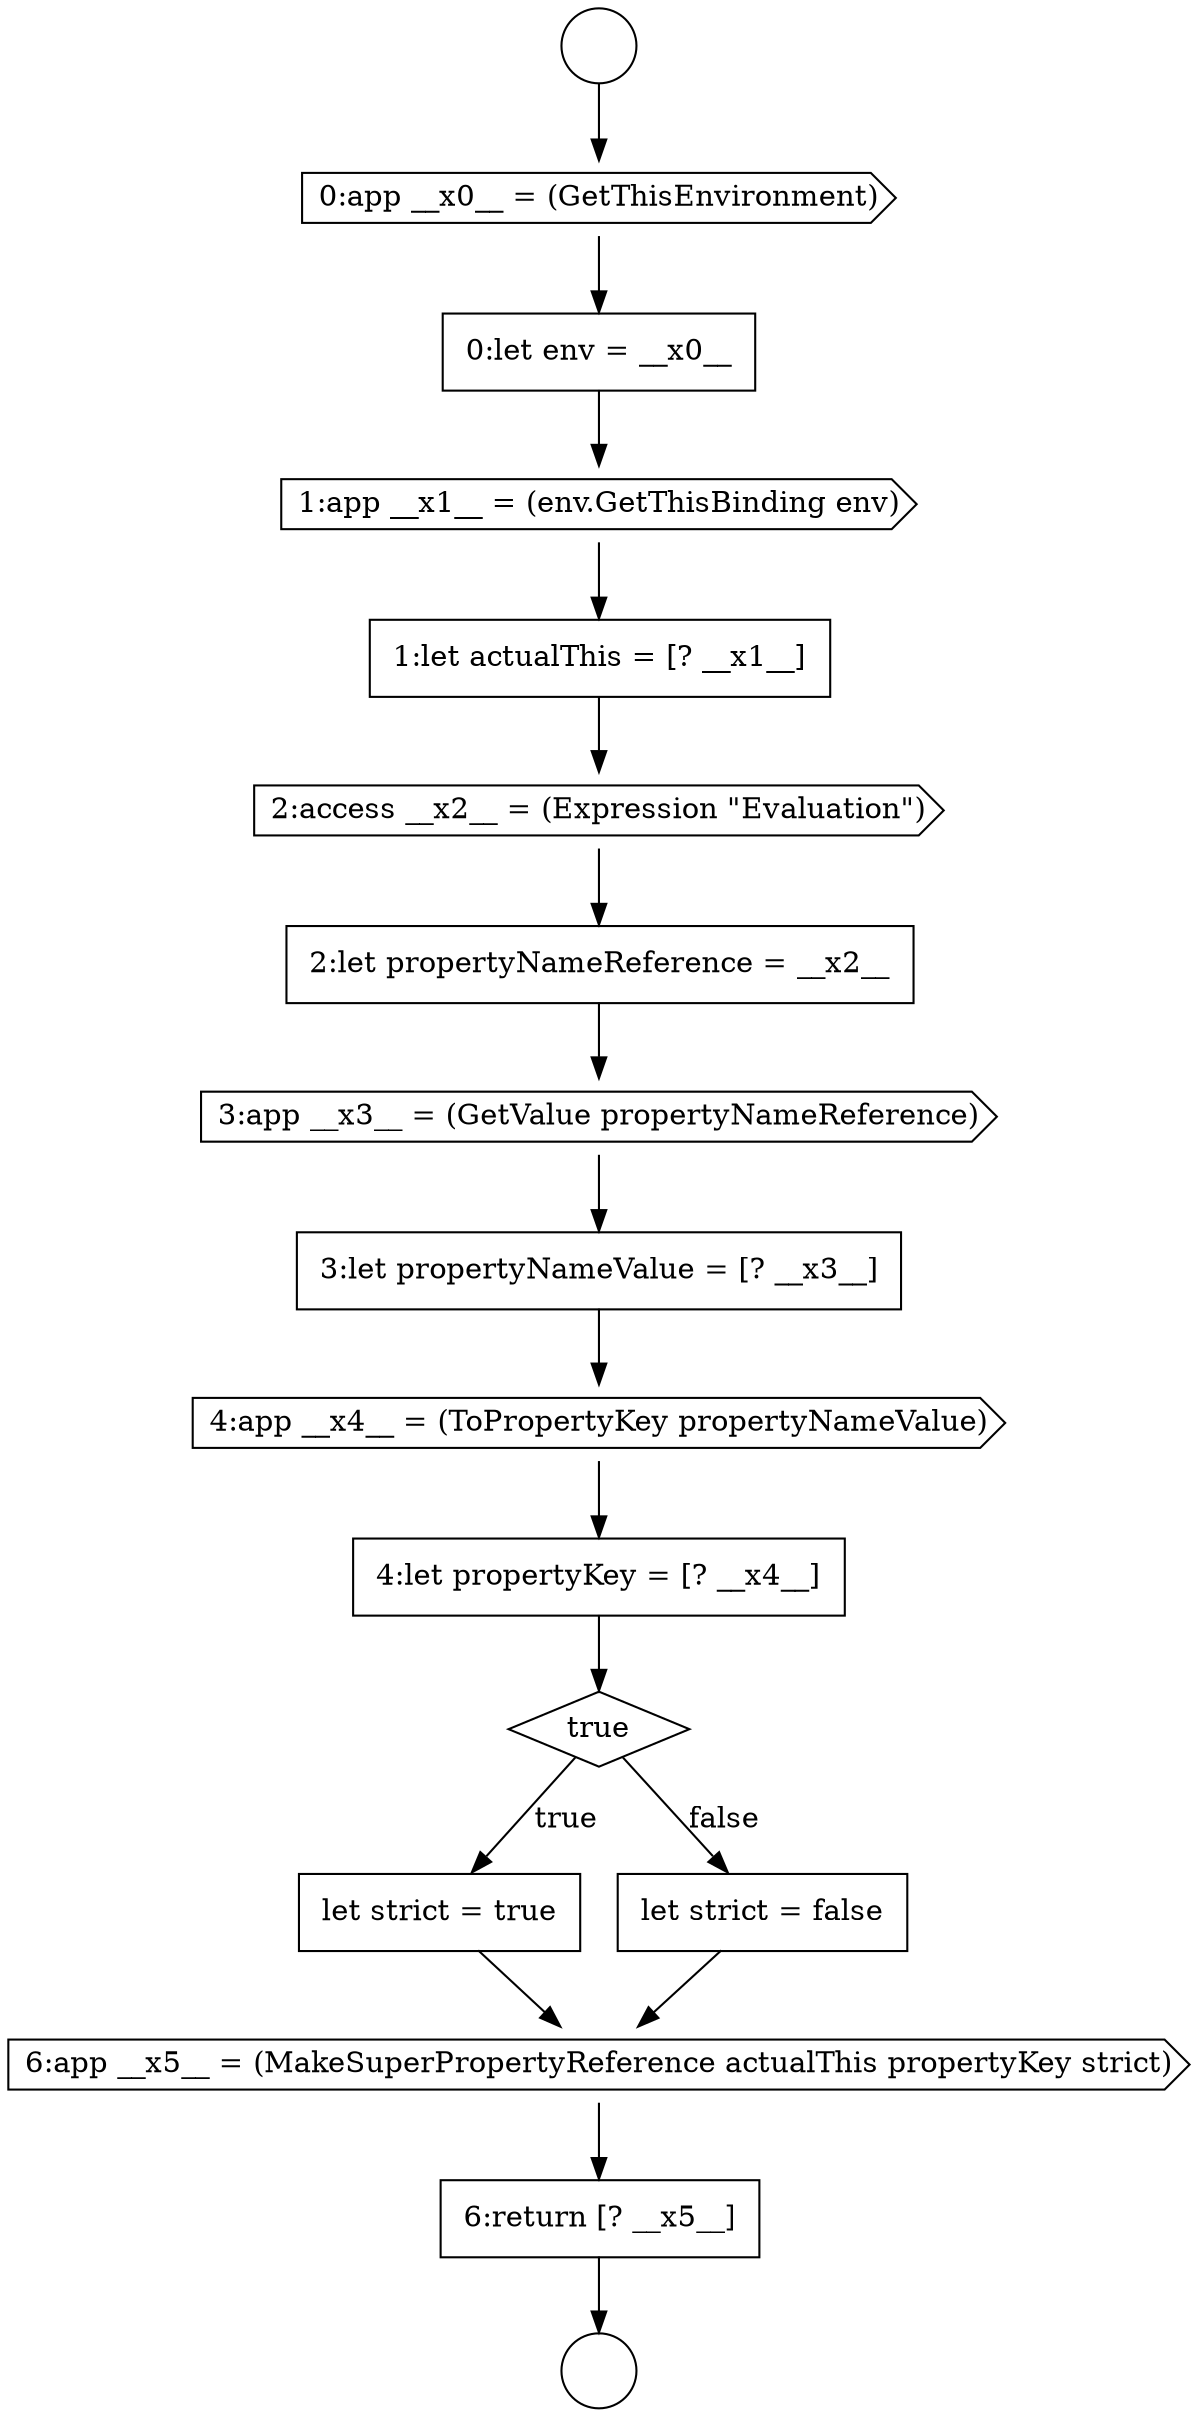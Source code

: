 digraph {
  node4682 [shape=none, margin=0, label=<<font color="black">
    <table border="0" cellborder="1" cellspacing="0" cellpadding="10">
      <tr><td align="left">0:let env = __x0__</td></tr>
    </table>
  </font>> color="black" fillcolor="white" style=filled]
  node4679 [shape=circle label=" " color="black" fillcolor="white" style=filled]
  node4692 [shape=none, margin=0, label=<<font color="black">
    <table border="0" cellborder="1" cellspacing="0" cellpadding="10">
      <tr><td align="left">let strict = true</td></tr>
    </table>
  </font>> color="black" fillcolor="white" style=filled]
  node4686 [shape=none, margin=0, label=<<font color="black">
    <table border="0" cellborder="1" cellspacing="0" cellpadding="10">
      <tr><td align="left">2:let propertyNameReference = __x2__</td></tr>
    </table>
  </font>> color="black" fillcolor="white" style=filled]
  node4680 [shape=circle label=" " color="black" fillcolor="white" style=filled]
  node4693 [shape=none, margin=0, label=<<font color="black">
    <table border="0" cellborder="1" cellspacing="0" cellpadding="10">
      <tr><td align="left">let strict = false</td></tr>
    </table>
  </font>> color="black" fillcolor="white" style=filled]
  node4689 [shape=cds, label=<<font color="black">4:app __x4__ = (ToPropertyKey propertyNameValue)</font>> color="black" fillcolor="white" style=filled]
  node4685 [shape=cds, label=<<font color="black">2:access __x2__ = (Expression &quot;Evaluation&quot;)</font>> color="black" fillcolor="white" style=filled]
  node4695 [shape=none, margin=0, label=<<font color="black">
    <table border="0" cellborder="1" cellspacing="0" cellpadding="10">
      <tr><td align="left">6:return [? __x5__]</td></tr>
    </table>
  </font>> color="black" fillcolor="white" style=filled]
  node4687 [shape=cds, label=<<font color="black">3:app __x3__ = (GetValue propertyNameReference)</font>> color="black" fillcolor="white" style=filled]
  node4691 [shape=diamond, label=<<font color="black">true</font>> color="black" fillcolor="white" style=filled]
  node4694 [shape=cds, label=<<font color="black">6:app __x5__ = (MakeSuperPropertyReference actualThis propertyKey strict)</font>> color="black" fillcolor="white" style=filled]
  node4684 [shape=none, margin=0, label=<<font color="black">
    <table border="0" cellborder="1" cellspacing="0" cellpadding="10">
      <tr><td align="left">1:let actualThis = [? __x1__]</td></tr>
    </table>
  </font>> color="black" fillcolor="white" style=filled]
  node4690 [shape=none, margin=0, label=<<font color="black">
    <table border="0" cellborder="1" cellspacing="0" cellpadding="10">
      <tr><td align="left">4:let propertyKey = [? __x4__]</td></tr>
    </table>
  </font>> color="black" fillcolor="white" style=filled]
  node4688 [shape=none, margin=0, label=<<font color="black">
    <table border="0" cellborder="1" cellspacing="0" cellpadding="10">
      <tr><td align="left">3:let propertyNameValue = [? __x3__]</td></tr>
    </table>
  </font>> color="black" fillcolor="white" style=filled]
  node4681 [shape=cds, label=<<font color="black">0:app __x0__ = (GetThisEnvironment)</font>> color="black" fillcolor="white" style=filled]
  node4683 [shape=cds, label=<<font color="black">1:app __x1__ = (env.GetThisBinding env)</font>> color="black" fillcolor="white" style=filled]
  node4694 -> node4695 [ color="black"]
  node4684 -> node4685 [ color="black"]
  node4685 -> node4686 [ color="black"]
  node4693 -> node4694 [ color="black"]
  node4695 -> node4680 [ color="black"]
  node4687 -> node4688 [ color="black"]
  node4689 -> node4690 [ color="black"]
  node4681 -> node4682 [ color="black"]
  node4686 -> node4687 [ color="black"]
  node4683 -> node4684 [ color="black"]
  node4679 -> node4681 [ color="black"]
  node4688 -> node4689 [ color="black"]
  node4691 -> node4692 [label=<<font color="black">true</font>> color="black"]
  node4691 -> node4693 [label=<<font color="black">false</font>> color="black"]
  node4690 -> node4691 [ color="black"]
  node4682 -> node4683 [ color="black"]
  node4692 -> node4694 [ color="black"]
}
